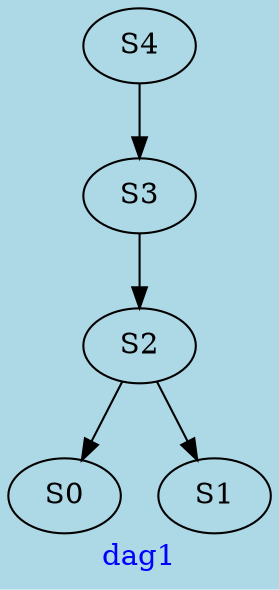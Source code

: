 digraph G{
graph [ label = "dag1" , fontcolor = "blue" , bgcolor = "lightblue" ];
S0;
S1;
S2;
S3;
S4;
S2->S0;
S2->S1;
S3->S2;
S4->S3;
}
